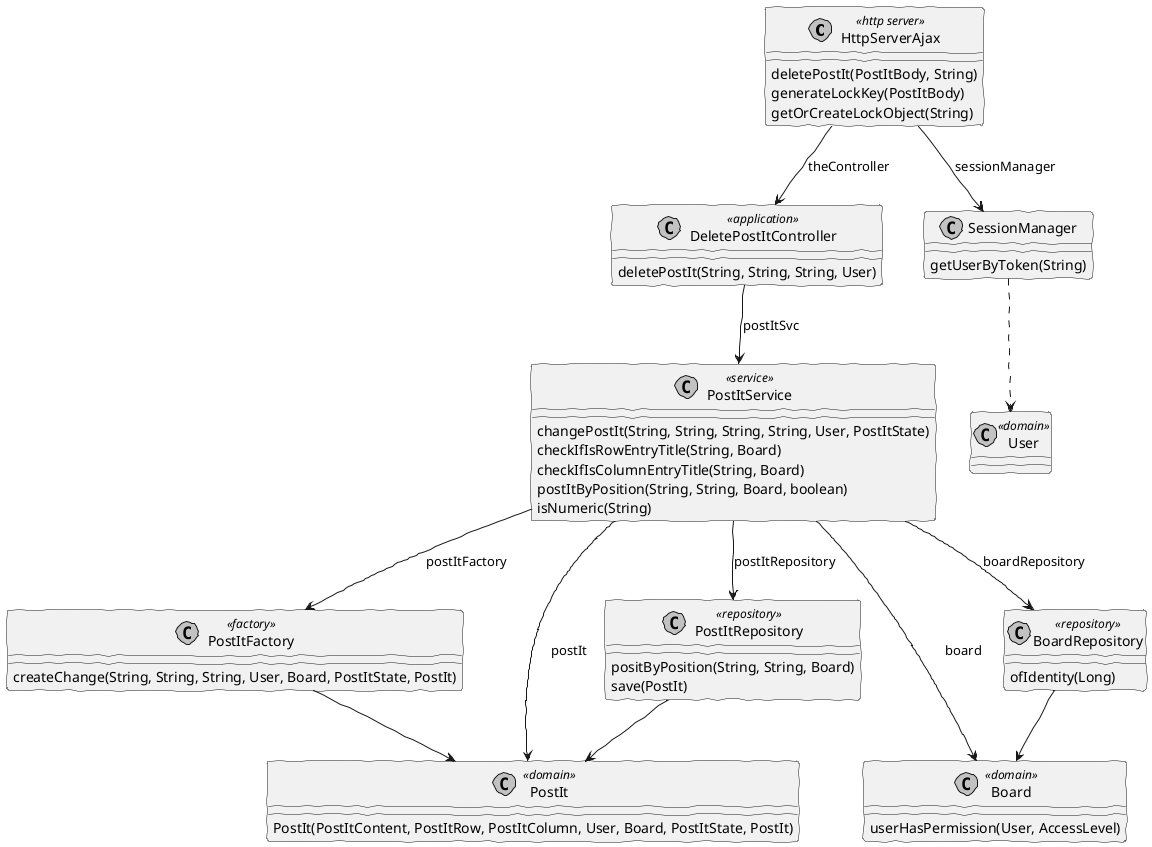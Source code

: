 @startuml
'http://plantuml.com/skinparam.html
skinparam handwritten true
skinparam monochrome true
skinparam packageStyle rect
skinparam defaultFontName FG Virgil
skinparam shadowing false


class HttpServerAjax <<http server>>
class DeletePostItController <<application>>
class SessionManager
class PostItService <<service>>
class PostItFactory <<factory>>
class PostItRepository <<repository>>
class BoardRepository <<repository>>
class PostIt <<domain>>
class User <<domain>>
class Board <<domain>>


HttpServerAjax --> DeletePostItController: theController
HttpServerAjax --> SessionManager: sessionManager
SessionManager ..> User
DeletePostItController --> PostItService: postItSvc
PostItService --> PostItFactory: postItFactory
PostItService --> PostItRepository: postItRepository
PostItService --> BoardRepository: boardRepository
PostItFactory --> PostIt
PostItRepository --> PostIt
BoardRepository --> Board
PostItService --> PostIt: postIt
PostItService --> Board: board



HttpServerAjax : deletePostIt(PostItBody, String)
HttpServerAjax : generateLockKey(PostItBody)
HttpServerAjax : getOrCreateLockObject(String)
SessionManager : getUserByToken(String)
DeletePostItController : deletePostIt(String, String, String, User)
PostItService : changePostIt(String, String, String, String, User, PostItState)
PostItService : checkIfIsRowEntryTitle(String, Board)
PostItService : checkIfIsColumnEntryTitle(String, Board)
PostItService : postItByPosition(String, String, Board, boolean)
PostItService : isNumeric(String)
PostItFactory : createChange(String, String, String, User, Board, PostItState, PostIt)
BoardRepository : ofIdentity(Long)
Board : userHasPermission(User, AccessLevel)
PostItRepository : positByPosition(String, String, Board)
PostItRepository : save(PostIt)
PostIt : PostIt(PostItContent, PostItRow, PostItColumn, User, Board, PostItState, PostIt)


@enduml